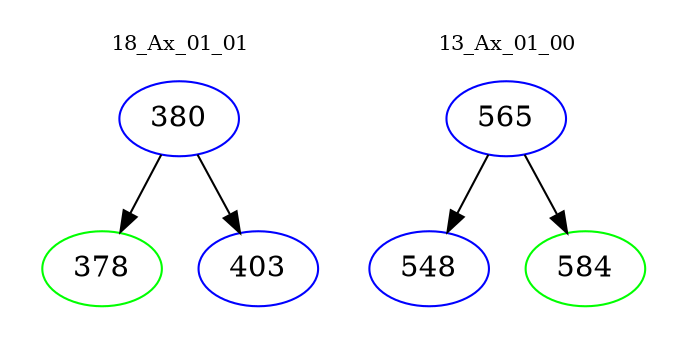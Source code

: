 digraph{
subgraph cluster_0 {
color = white
label = "18_Ax_01_01";
fontsize=10;
T0_380 [label="380", color="blue"]
T0_380 -> T0_378 [color="black"]
T0_378 [label="378", color="green"]
T0_380 -> T0_403 [color="black"]
T0_403 [label="403", color="blue"]
}
subgraph cluster_1 {
color = white
label = "13_Ax_01_00";
fontsize=10;
T1_565 [label="565", color="blue"]
T1_565 -> T1_548 [color="black"]
T1_548 [label="548", color="blue"]
T1_565 -> T1_584 [color="black"]
T1_584 [label="584", color="green"]
}
}
